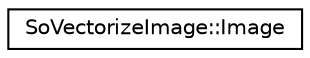 digraph "Graphical Class Hierarchy"
{
 // LATEX_PDF_SIZE
  edge [fontname="Helvetica",fontsize="10",labelfontname="Helvetica",labelfontsize="10"];
  node [fontname="Helvetica",fontsize="10",shape=record];
  rankdir="LR";
  Node0 [label="SoVectorizeImage::Image",height=0.2,width=0.4,color="black", fillcolor="white", style="filled",URL="$structSoVectorizeImage_1_1Image.html",tooltip=" "];
}
